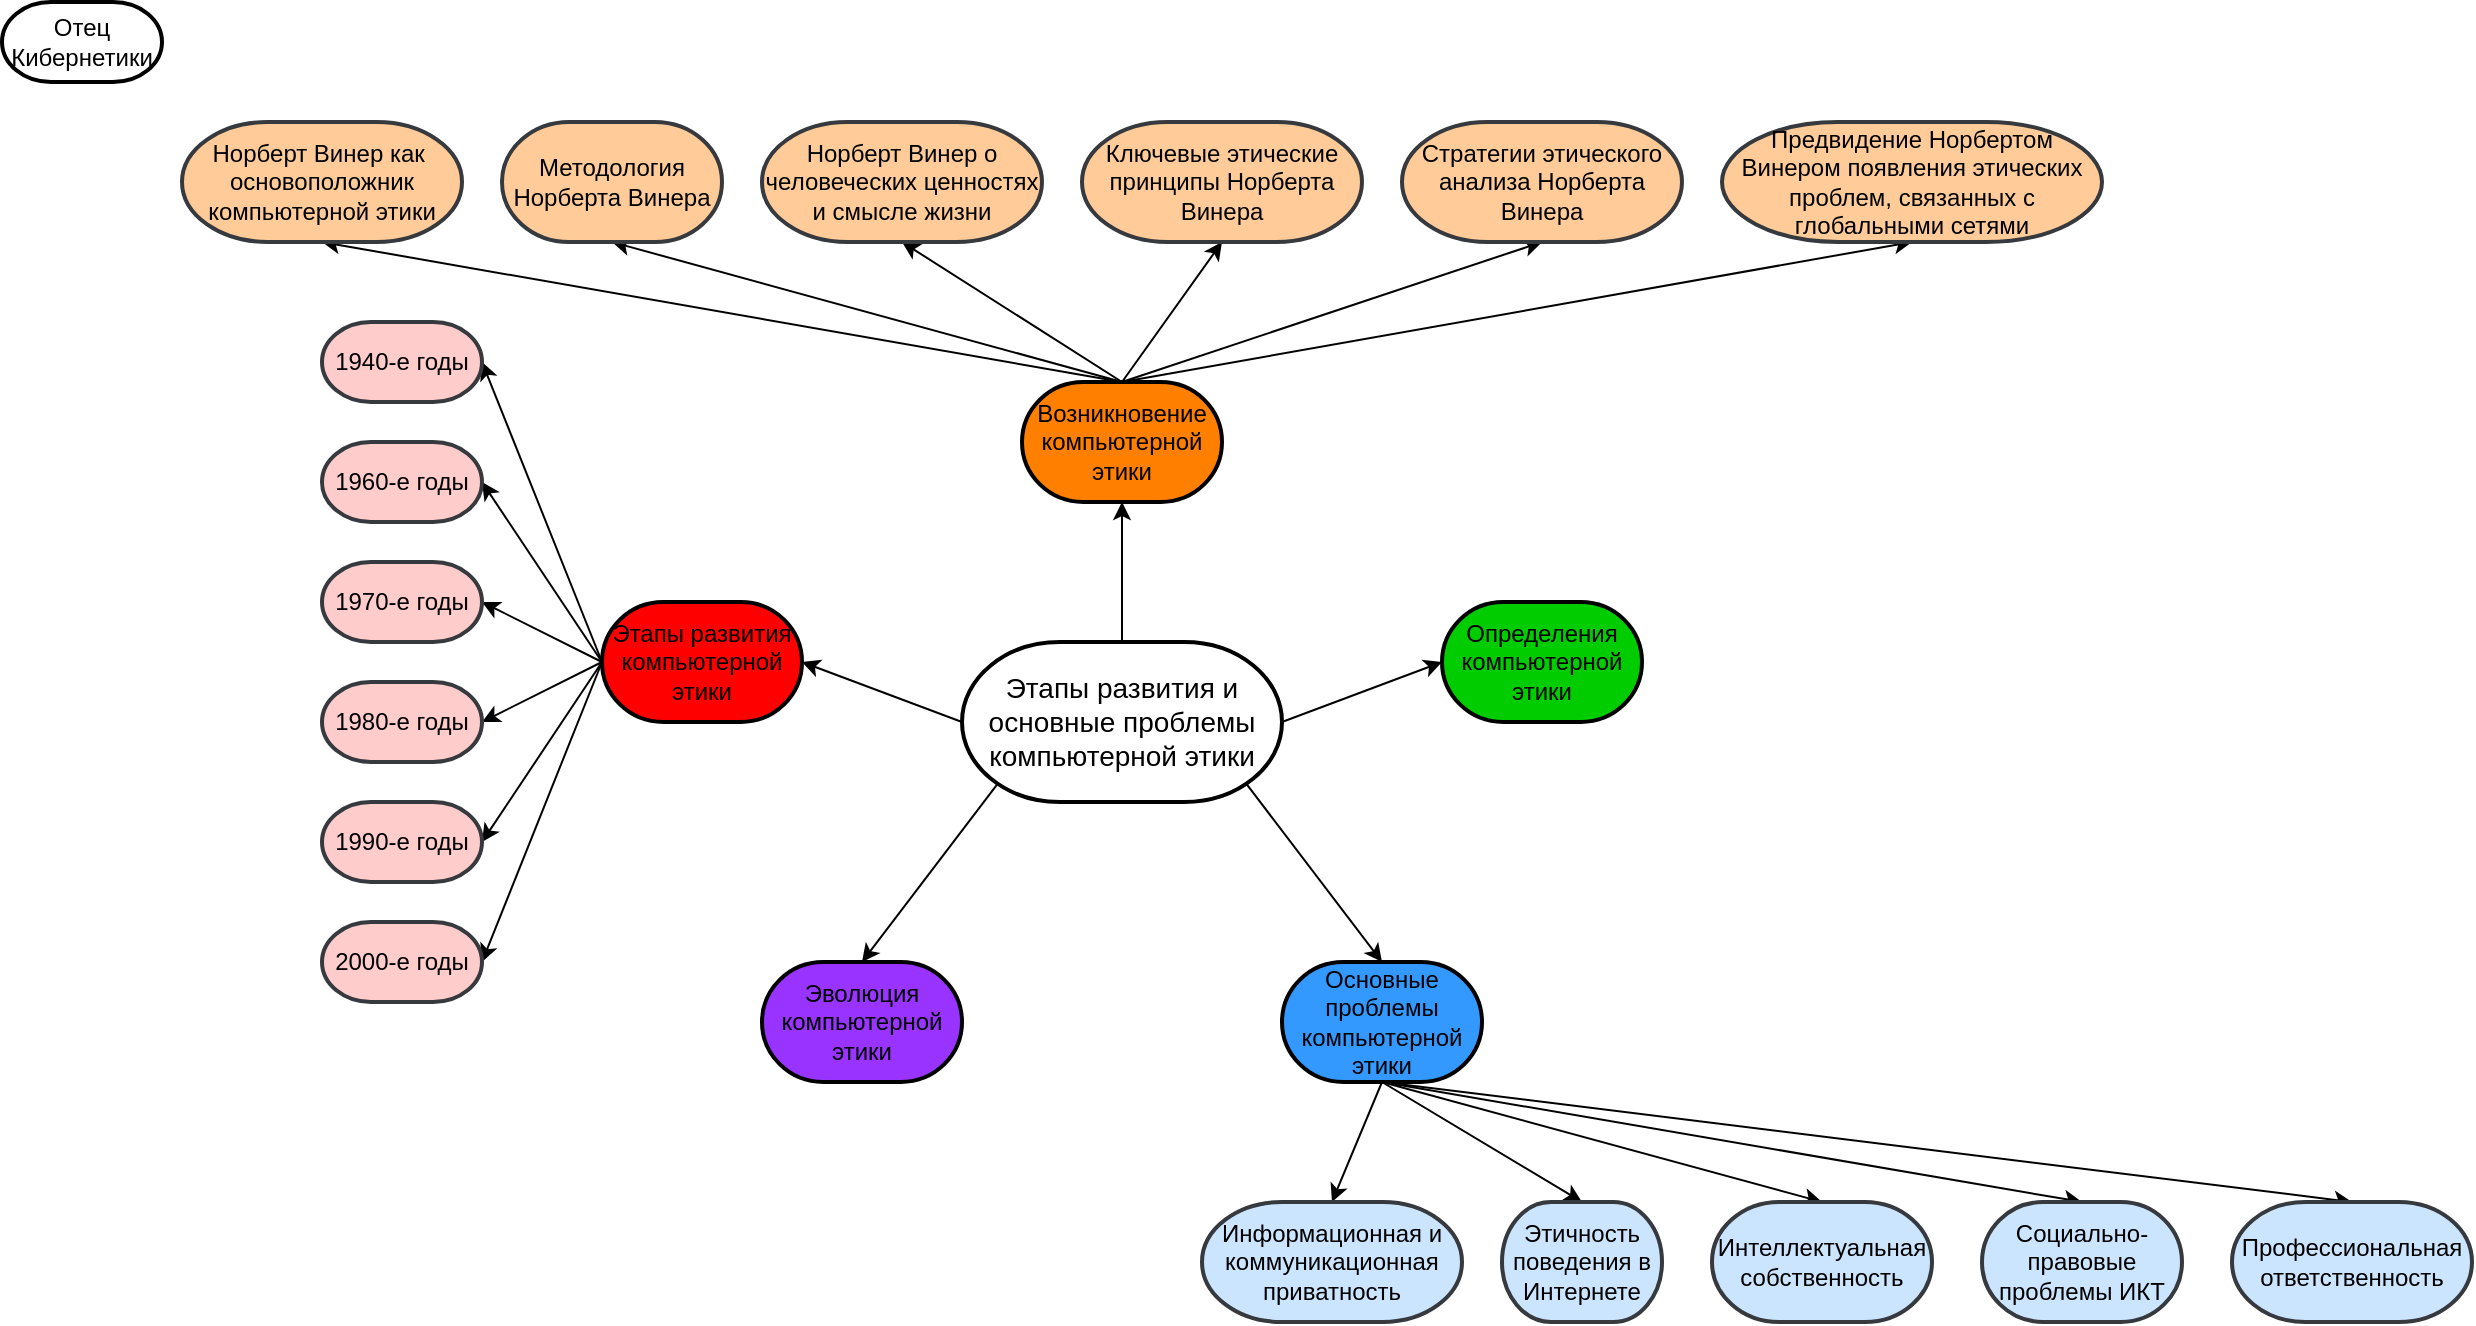 <mxfile type="github" version="12.4.3" pages="1">
  <diagram id="Xce3-qtlXA6PK7jgvRLK" name="Page-1">
    <mxGraphModel grid="1" dx="3118" dy="2120" gridSize="10" guides="1" tooltips="1" connect="1" arrows="1" fold="1" page="1" pageScale="1" pageWidth="2336" pageHeight="1654" math="0" shadow="0">
      <root>
        <mxCell id="0"/>
        <mxCell id="1" parent="0"/>
        <mxCell id="m4HbFXniarb6c-HBJ8Ap-7" parent="1" style="rounded=0;orthogonalLoop=1;jettySize=auto;html=1;exitX=1;exitY=0.5;exitDx=0;exitDy=0;exitPerimeter=0;entryX=0;entryY=0.5;entryDx=0;entryDy=0;entryPerimeter=0;" target="m4HbFXniarb6c-HBJ8Ap-4" source="m4HbFXniarb6c-HBJ8Ap-1" edge="1">
          <mxGeometry as="geometry" relative="1"/>
        </mxCell>
        <mxCell id="m4HbFXniarb6c-HBJ8Ap-8" parent="1" style="edgeStyle=none;rounded=0;orthogonalLoop=1;jettySize=auto;html=1;exitX=0.89;exitY=0.89;exitDx=0;exitDy=0;exitPerimeter=0;entryX=0.5;entryY=0;entryDx=0;entryDy=0;entryPerimeter=0;" target="m4HbFXniarb6c-HBJ8Ap-6" source="m4HbFXniarb6c-HBJ8Ap-1" edge="1">
          <mxGeometry as="geometry" relative="1"/>
        </mxCell>
        <mxCell id="m4HbFXniarb6c-HBJ8Ap-9" parent="1" style="edgeStyle=none;rounded=0;orthogonalLoop=1;jettySize=auto;html=1;exitX=0.11;exitY=0.89;exitDx=0;exitDy=0;exitPerimeter=0;entryX=0.5;entryY=0;entryDx=0;entryDy=0;entryPerimeter=0;" target="m4HbFXniarb6c-HBJ8Ap-5" source="m4HbFXniarb6c-HBJ8Ap-1" edge="1">
          <mxGeometry as="geometry" relative="1"/>
        </mxCell>
        <mxCell id="m4HbFXniarb6c-HBJ8Ap-10" parent="1" style="edgeStyle=none;rounded=0;orthogonalLoop=1;jettySize=auto;html=1;exitX=0;exitY=0.5;exitDx=0;exitDy=0;exitPerimeter=0;entryX=1;entryY=0.5;entryDx=0;entryDy=0;entryPerimeter=0;" target="m4HbFXniarb6c-HBJ8Ap-3" source="m4HbFXniarb6c-HBJ8Ap-1" edge="1">
          <mxGeometry as="geometry" relative="1"/>
        </mxCell>
        <mxCell id="m4HbFXniarb6c-HBJ8Ap-11" parent="1" style="edgeStyle=none;rounded=0;orthogonalLoop=1;jettySize=auto;html=1;exitX=0.5;exitY=0;exitDx=0;exitDy=0;exitPerimeter=0;entryX=0.5;entryY=1;entryDx=0;entryDy=0;entryPerimeter=0;" target="m4HbFXniarb6c-HBJ8Ap-2" source="m4HbFXniarb6c-HBJ8Ap-1" edge="1">
          <mxGeometry as="geometry" relative="1"/>
        </mxCell>
        <mxCell id="m4HbFXniarb6c-HBJ8Ap-1" value="&lt;font style=&quot;font-size: 14px&quot;&gt;Этапы развития и основные проблемы компьютерной этики&lt;/font&gt;" parent="1" vertex="1" style="strokeWidth=2;html=1;shape=mxgraph.flowchart.terminator;whiteSpace=wrap;">
          <mxGeometry as="geometry" height="80" width="160" y="160" x="320"/>
        </mxCell>
        <mxCell id="m4HbFXniarb6c-HBJ8Ap-31" parent="1" style="edgeStyle=none;rounded=0;orthogonalLoop=1;jettySize=auto;html=1;exitX=0.5;exitY=0;exitDx=0;exitDy=0;exitPerimeter=0;entryX=0.5;entryY=1;entryDx=0;entryDy=0;entryPerimeter=0;" target="m4HbFXniarb6c-HBJ8Ap-30" source="m4HbFXniarb6c-HBJ8Ap-2" edge="1">
          <mxGeometry as="geometry" relative="1"/>
        </mxCell>
        <mxCell id="m4HbFXniarb6c-HBJ8Ap-32" parent="1" style="edgeStyle=none;rounded=0;orthogonalLoop=1;jettySize=auto;html=1;exitX=0.5;exitY=0;exitDx=0;exitDy=0;exitPerimeter=0;entryX=0.5;entryY=1;entryDx=0;entryDy=0;entryPerimeter=0;" target="m4HbFXniarb6c-HBJ8Ap-25" source="m4HbFXniarb6c-HBJ8Ap-2" edge="1">
          <mxGeometry as="geometry" relative="1"/>
        </mxCell>
        <mxCell id="m4HbFXniarb6c-HBJ8Ap-33" parent="1" style="edgeStyle=none;rounded=0;orthogonalLoop=1;jettySize=auto;html=1;exitX=0.5;exitY=0;exitDx=0;exitDy=0;exitPerimeter=0;entryX=0.5;entryY=1;entryDx=0;entryDy=0;entryPerimeter=0;" target="m4HbFXniarb6c-HBJ8Ap-26" source="m4HbFXniarb6c-HBJ8Ap-2" edge="1">
          <mxGeometry as="geometry" relative="1"/>
        </mxCell>
        <mxCell id="m4HbFXniarb6c-HBJ8Ap-34" parent="1" style="edgeStyle=none;rounded=0;orthogonalLoop=1;jettySize=auto;html=1;exitX=0.5;exitY=0;exitDx=0;exitDy=0;exitPerimeter=0;entryX=0.5;entryY=1;entryDx=0;entryDy=0;entryPerimeter=0;" target="m4HbFXniarb6c-HBJ8Ap-27" source="m4HbFXniarb6c-HBJ8Ap-2" edge="1">
          <mxGeometry as="geometry" relative="1"/>
        </mxCell>
        <mxCell id="m4HbFXniarb6c-HBJ8Ap-35" parent="1" style="edgeStyle=none;rounded=0;orthogonalLoop=1;jettySize=auto;html=1;exitX=0.5;exitY=0;exitDx=0;exitDy=0;exitPerimeter=0;entryX=0.5;entryY=1;entryDx=0;entryDy=0;entryPerimeter=0;" target="m4HbFXniarb6c-HBJ8Ap-28" source="m4HbFXniarb6c-HBJ8Ap-2" edge="1">
          <mxGeometry as="geometry" relative="1"/>
        </mxCell>
        <mxCell id="m4HbFXniarb6c-HBJ8Ap-36" parent="1" style="edgeStyle=none;rounded=0;orthogonalLoop=1;jettySize=auto;html=1;exitX=0.5;exitY=0;exitDx=0;exitDy=0;exitPerimeter=0;entryX=0.5;entryY=1;entryDx=0;entryDy=0;entryPerimeter=0;" target="m4HbFXniarb6c-HBJ8Ap-29" source="m4HbFXniarb6c-HBJ8Ap-2" edge="1">
          <mxGeometry as="geometry" relative="1"/>
        </mxCell>
        <mxCell id="m4HbFXniarb6c-HBJ8Ap-2" value="Возникновение компьютерной этики" parent="1" vertex="1" style="strokeWidth=2;html=1;shape=mxgraph.flowchart.terminator;whiteSpace=wrap;fillColor=#FF8000;">
          <mxGeometry as="geometry" height="60" width="100" y="30" x="350"/>
        </mxCell>
        <mxCell id="m4HbFXniarb6c-HBJ8Ap-19" parent="1" style="edgeStyle=none;rounded=0;orthogonalLoop=1;jettySize=auto;html=1;exitX=0;exitY=0.5;exitDx=0;exitDy=0;exitPerimeter=0;entryX=1;entryY=0.5;entryDx=0;entryDy=0;entryPerimeter=0;" target="m4HbFXniarb6c-HBJ8Ap-15" source="m4HbFXniarb6c-HBJ8Ap-3" edge="1">
          <mxGeometry as="geometry" relative="1"/>
        </mxCell>
        <mxCell id="m4HbFXniarb6c-HBJ8Ap-20" parent="1" style="edgeStyle=none;rounded=0;orthogonalLoop=1;jettySize=auto;html=1;exitX=0;exitY=0.5;exitDx=0;exitDy=0;exitPerimeter=0;entryX=1;entryY=0.5;entryDx=0;entryDy=0;entryPerimeter=0;" target="m4HbFXniarb6c-HBJ8Ap-12" source="m4HbFXniarb6c-HBJ8Ap-3" edge="1">
          <mxGeometry as="geometry" relative="1"/>
        </mxCell>
        <mxCell id="m4HbFXniarb6c-HBJ8Ap-21" parent="1" style="edgeStyle=none;rounded=0;orthogonalLoop=1;jettySize=auto;html=1;exitX=0;exitY=0.5;exitDx=0;exitDy=0;exitPerimeter=0;entryX=1;entryY=0.5;entryDx=0;entryDy=0;entryPerimeter=0;" target="m4HbFXniarb6c-HBJ8Ap-14" source="m4HbFXniarb6c-HBJ8Ap-3" edge="1">
          <mxGeometry as="geometry" relative="1"/>
        </mxCell>
        <mxCell id="m4HbFXniarb6c-HBJ8Ap-22" parent="1" style="edgeStyle=none;rounded=0;orthogonalLoop=1;jettySize=auto;html=1;exitX=0;exitY=0.5;exitDx=0;exitDy=0;exitPerimeter=0;entryX=1;entryY=0.5;entryDx=0;entryDy=0;entryPerimeter=0;" target="m4HbFXniarb6c-HBJ8Ap-16" source="m4HbFXniarb6c-HBJ8Ap-3" edge="1">
          <mxGeometry as="geometry" relative="1"/>
        </mxCell>
        <mxCell id="m4HbFXniarb6c-HBJ8Ap-23" parent="1" style="edgeStyle=none;rounded=0;orthogonalLoop=1;jettySize=auto;html=1;exitX=0;exitY=0.5;exitDx=0;exitDy=0;exitPerimeter=0;entryX=1;entryY=0.5;entryDx=0;entryDy=0;entryPerimeter=0;" target="m4HbFXniarb6c-HBJ8Ap-17" source="m4HbFXniarb6c-HBJ8Ap-3" edge="1">
          <mxGeometry as="geometry" relative="1"/>
        </mxCell>
        <mxCell id="m4HbFXniarb6c-HBJ8Ap-24" parent="1" style="edgeStyle=none;rounded=0;orthogonalLoop=1;jettySize=auto;html=1;exitX=0;exitY=0.5;exitDx=0;exitDy=0;exitPerimeter=0;entryX=1;entryY=0.5;entryDx=0;entryDy=0;entryPerimeter=0;" target="m4HbFXniarb6c-HBJ8Ap-13" source="m4HbFXniarb6c-HBJ8Ap-3" edge="1">
          <mxGeometry as="geometry" relative="1"/>
        </mxCell>
        <mxCell id="m4HbFXniarb6c-HBJ8Ap-3" value="Этапы развития компьютерной этики" parent="1" vertex="1" style="strokeWidth=2;html=1;shape=mxgraph.flowchart.terminator;whiteSpace=wrap;fillColor=#FF0000;">
          <mxGeometry as="geometry" height="60" width="100" y="140" x="140"/>
        </mxCell>
        <mxCell id="m4HbFXniarb6c-HBJ8Ap-4" value="Определения компьютерной этики" parent="1" vertex="1" style="strokeWidth=2;html=1;shape=mxgraph.flowchart.terminator;whiteSpace=wrap;fillColor=#00CC00;">
          <mxGeometry as="geometry" height="60" width="100" y="140" x="560"/>
        </mxCell>
        <mxCell id="m4HbFXniarb6c-HBJ8Ap-5" value="Эволюция компьютерной этики" parent="1" vertex="1" style="strokeWidth=2;html=1;shape=mxgraph.flowchart.terminator;whiteSpace=wrap;fillColor=#9933FF;">
          <mxGeometry as="geometry" height="60" width="100" y="320" x="220"/>
        </mxCell>
        <mxCell id="m4HbFXniarb6c-HBJ8Ap-42" parent="1" style="edgeStyle=none;rounded=0;orthogonalLoop=1;jettySize=auto;html=1;exitX=0.5;exitY=1;exitDx=0;exitDy=0;exitPerimeter=0;entryX=0.5;entryY=0;entryDx=0;entryDy=0;entryPerimeter=0;" target="m4HbFXniarb6c-HBJ8Ap-40" source="m4HbFXniarb6c-HBJ8Ap-6" edge="1">
          <mxGeometry as="geometry" relative="1"/>
        </mxCell>
        <mxCell id="m4HbFXniarb6c-HBJ8Ap-43" parent="1" style="edgeStyle=none;rounded=0;orthogonalLoop=1;jettySize=auto;html=1;exitX=0.5;exitY=1;exitDx=0;exitDy=0;exitPerimeter=0;entryX=0.5;entryY=0;entryDx=0;entryDy=0;entryPerimeter=0;" target="m4HbFXniarb6c-HBJ8Ap-41" source="m4HbFXniarb6c-HBJ8Ap-6" edge="1">
          <mxGeometry as="geometry" relative="1"/>
        </mxCell>
        <mxCell id="m4HbFXniarb6c-HBJ8Ap-44" parent="1" style="edgeStyle=none;rounded=0;orthogonalLoop=1;jettySize=auto;html=1;exitX=0.5;exitY=1;exitDx=0;exitDy=0;exitPerimeter=0;entryX=0.5;entryY=0;entryDx=0;entryDy=0;entryPerimeter=0;" target="m4HbFXniarb6c-HBJ8Ap-38" source="m4HbFXniarb6c-HBJ8Ap-6" edge="1">
          <mxGeometry as="geometry" relative="1"/>
        </mxCell>
        <mxCell id="m4HbFXniarb6c-HBJ8Ap-45" parent="1" style="edgeStyle=none;rounded=0;orthogonalLoop=1;jettySize=auto;html=1;exitX=0.5;exitY=1;exitDx=0;exitDy=0;exitPerimeter=0;entryX=0.5;entryY=0;entryDx=0;entryDy=0;entryPerimeter=0;" target="m4HbFXniarb6c-HBJ8Ap-37" source="m4HbFXniarb6c-HBJ8Ap-6" edge="1">
          <mxGeometry as="geometry" relative="1"/>
        </mxCell>
        <mxCell id="m4HbFXniarb6c-HBJ8Ap-46" parent="1" style="edgeStyle=none;rounded=0;orthogonalLoop=1;jettySize=auto;html=1;exitX=0.5;exitY=1;exitDx=0;exitDy=0;exitPerimeter=0;entryX=0.5;entryY=0;entryDx=0;entryDy=0;entryPerimeter=0;" target="m4HbFXniarb6c-HBJ8Ap-39" source="m4HbFXniarb6c-HBJ8Ap-6" edge="1">
          <mxGeometry as="geometry" relative="1"/>
        </mxCell>
        <mxCell id="m4HbFXniarb6c-HBJ8Ap-6" value="Основные проблемы компьютерной этики" parent="1" vertex="1" style="strokeWidth=2;html=1;shape=mxgraph.flowchart.terminator;whiteSpace=wrap;fillColor=#3399FF;">
          <mxGeometry as="geometry" height="60" width="100" y="320" x="480"/>
        </mxCell>
        <mxCell id="m4HbFXniarb6c-HBJ8Ap-12" value="1960-е годы" parent="1" vertex="1" style="strokeWidth=2;html=1;shape=mxgraph.flowchart.terminator;whiteSpace=wrap;fillColor=#ffcccc;strokeColor=#36393d;">
          <mxGeometry as="geometry" height="40" width="80" y="60"/>
        </mxCell>
        <mxCell id="m4HbFXniarb6c-HBJ8Ap-13" value="2000-е годы" parent="1" vertex="1" style="strokeWidth=2;html=1;shape=mxgraph.flowchart.terminator;whiteSpace=wrap;fillColor=#ffcccc;strokeColor=#36393d;">
          <mxGeometry as="geometry" height="40" width="80" y="300"/>
        </mxCell>
        <mxCell id="m4HbFXniarb6c-HBJ8Ap-14" value="1970-е годы" parent="1" vertex="1" style="strokeWidth=2;html=1;shape=mxgraph.flowchart.terminator;whiteSpace=wrap;fillColor=#ffcccc;strokeColor=#36393d;">
          <mxGeometry as="geometry" height="40" width="80" y="120"/>
        </mxCell>
        <mxCell id="m4HbFXniarb6c-HBJ8Ap-15" value="1940-е годы" parent="1" vertex="1" style="strokeWidth=2;html=1;shape=mxgraph.flowchart.terminator;whiteSpace=wrap;fillColor=#ffcccc;strokeColor=#36393d;">
          <mxGeometry as="geometry" height="40" width="80"/>
        </mxCell>
        <mxCell id="m4HbFXniarb6c-HBJ8Ap-16" value="1980-е годы" parent="1" vertex="1" style="strokeWidth=2;html=1;shape=mxgraph.flowchart.terminator;whiteSpace=wrap;fillColor=#ffcccc;strokeColor=#36393d;">
          <mxGeometry as="geometry" height="40" width="80" y="180"/>
        </mxCell>
        <mxCell id="m4HbFXniarb6c-HBJ8Ap-17" value="1990-е годы" parent="1" vertex="1" style="strokeWidth=2;html=1;shape=mxgraph.flowchart.terminator;whiteSpace=wrap;fillColor=#ffcccc;strokeColor=#36393d;">
          <mxGeometry as="geometry" height="40" width="80" y="240"/>
        </mxCell>
        <mxCell id="m4HbFXniarb6c-HBJ8Ap-25" value="Методология Норберта Винера" parent="1" vertex="1" style="strokeWidth=2;html=1;shape=mxgraph.flowchart.terminator;whiteSpace=wrap;fillColor=#ffcc99;strokeColor=#36393d;">
          <mxGeometry as="geometry" height="60" width="110" y="-100" x="90"/>
        </mxCell>
        <mxCell id="m4HbFXniarb6c-HBJ8Ap-26" value="Норберт Винер о человеческих ценностях и смысле жизни" parent="1" vertex="1" style="strokeWidth=2;html=1;shape=mxgraph.flowchart.terminator;whiteSpace=wrap;fillColor=#ffcc99;strokeColor=#36393d;">
          <mxGeometry as="geometry" height="60" width="140" y="-100" x="220"/>
        </mxCell>
        <mxCell id="m4HbFXniarb6c-HBJ8Ap-27" value="Ключевые этические принципы Норберта Винера" parent="1" vertex="1" style="strokeWidth=2;html=1;shape=mxgraph.flowchart.terminator;whiteSpace=wrap;fillColor=#ffcc99;strokeColor=#36393d;">
          <mxGeometry as="geometry" height="60" width="140" y="-100" x="380"/>
        </mxCell>
        <mxCell id="m4HbFXniarb6c-HBJ8Ap-28" value="Стратегии этического анализа Норберта Винера" parent="1" vertex="1" style="strokeWidth=2;html=1;shape=mxgraph.flowchart.terminator;whiteSpace=wrap;fillColor=#ffcc99;strokeColor=#36393d;">
          <mxGeometry as="geometry" height="60" width="140" y="-100" x="540"/>
        </mxCell>
        <mxCell id="m4HbFXniarb6c-HBJ8Ap-29" value="Предвидение Норбертом Винером появления этических&lt;br&gt;проблем, связанных с глобальными сетями" parent="1" vertex="1" style="strokeWidth=2;html=1;shape=mxgraph.flowchart.terminator;whiteSpace=wrap;fillColor=#ffcc99;strokeColor=#36393d;">
          <mxGeometry as="geometry" height="60" width="190" y="-100" x="700"/>
        </mxCell>
        <mxCell id="m4HbFXniarb6c-HBJ8Ap-30" value="Норберт Винер как&amp;nbsp; основоположник компьютерной этики" parent="1" vertex="1" style="strokeWidth=2;html=1;shape=mxgraph.flowchart.terminator;whiteSpace=wrap;fillColor=#ffcc99;strokeColor=#36393d;">
          <mxGeometry as="geometry" height="60" width="140" y="-100" x="-70"/>
        </mxCell>
        <mxCell id="m4HbFXniarb6c-HBJ8Ap-37" value="Этичность поведения в Интернете" parent="1" vertex="1" style="strokeWidth=2;html=1;shape=mxgraph.flowchart.terminator;whiteSpace=wrap;fillColor=#cce5ff;strokeColor=#36393d;">
          <mxGeometry as="geometry" height="60" width="80" y="440" x="590"/>
        </mxCell>
        <mxCell id="m4HbFXniarb6c-HBJ8Ap-38" value="Профессиональная ответственность" parent="1" vertex="1" style="strokeWidth=2;html=1;shape=mxgraph.flowchart.terminator;whiteSpace=wrap;fillColor=#cce5ff;strokeColor=#36393d;">
          <mxGeometry as="geometry" height="60" width="120" y="440" x="955"/>
        </mxCell>
        <mxCell id="m4HbFXniarb6c-HBJ8Ap-39" value="Информационная и коммуникационная приватность" parent="1" vertex="1" style="strokeWidth=2;html=1;shape=mxgraph.flowchart.terminator;whiteSpace=wrap;fillColor=#cce5ff;strokeColor=#36393d;">
          <mxGeometry as="geometry" height="60" width="130" y="440" x="440"/>
        </mxCell>
        <mxCell id="m4HbFXniarb6c-HBJ8Ap-40" value="Интеллектуальная собственность" parent="1" vertex="1" style="strokeWidth=2;html=1;shape=mxgraph.flowchart.terminator;whiteSpace=wrap;fillColor=#cce5ff;strokeColor=#36393d;">
          <mxGeometry as="geometry" height="60" width="110" y="440" x="695"/>
        </mxCell>
        <mxCell id="m4HbFXniarb6c-HBJ8Ap-41" value="Социально-правовые проблемы ИКТ" parent="1" vertex="1" style="strokeWidth=2;html=1;shape=mxgraph.flowchart.terminator;whiteSpace=wrap;fillColor=#cce5ff;strokeColor=#36393d;">
          <mxGeometry as="geometry" height="60" width="100" y="440" x="830"/>
        </mxCell>
        <mxCell id="m4HbFXniarb6c-HBJ8Ap-47" value="Отец Кибернетики" parent="1" vertex="1" style="strokeWidth=2;html=1;shape=mxgraph.flowchart.terminator;whiteSpace=wrap;">
          <mxGeometry as="geometry" height="40" width="80" y="-160" x="-160"/>
        </mxCell>
      </root>
    </mxGraphModel>
  </diagram>
</mxfile>
